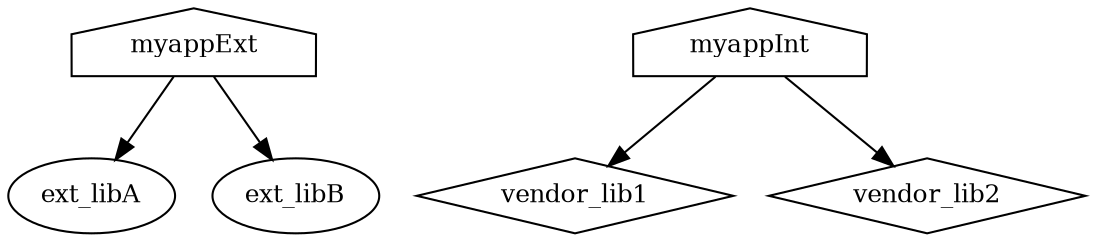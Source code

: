 digraph GG {
node [
  fontsize = "12"
];
    "node5" [ label="myappExt" shape="house"];
    "node6" [ label="ext_libA" shape="ellipse"];
    "node5" -> "node6" // myappExt -> ext_libA
    "node7" [ label="ext_libB" shape="ellipse"];
    "node5" -> "node7" // myappExt -> ext_libB
    "node0" [ label="myappInt" shape="house"];
    "node3" [ label="vendor_lib1" shape="diamond"];
    "node0" -> "node3" // myappInt -> vendor_lib1
    "node4" [ label="vendor_lib2" shape="diamond"];
    "node0" -> "node4" // myappInt -> vendor_lib2
}
